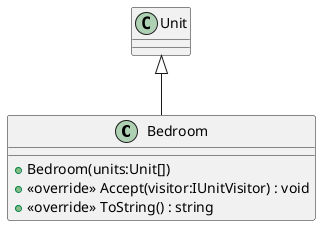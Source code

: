 @startuml
class Bedroom {
    + Bedroom(units:Unit[])
    + <<override>> Accept(visitor:IUnitVisitor) : void
    + <<override>> ToString() : string
}
Unit <|-- Bedroom
@enduml

